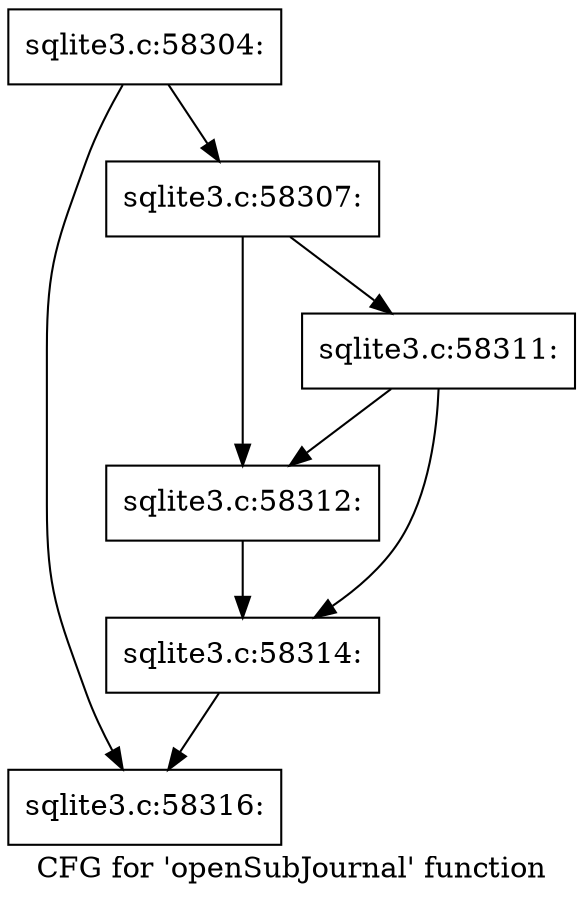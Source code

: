 digraph "CFG for 'openSubJournal' function" {
	label="CFG for 'openSubJournal' function";

	Node0x55c0f5cb5960 [shape=record,label="{sqlite3.c:58304:}"];
	Node0x55c0f5cb5960 -> Node0x55c0f7344c90;
	Node0x55c0f5cb5960 -> Node0x55c0f7344b80;
	Node0x55c0f7344b80 [shape=record,label="{sqlite3.c:58307:}"];
	Node0x55c0f7344b80 -> Node0x55c0f73466f0;
	Node0x55c0f7344b80 -> Node0x55c0f7346790;
	Node0x55c0f7346790 [shape=record,label="{sqlite3.c:58311:}"];
	Node0x55c0f7346790 -> Node0x55c0f73466f0;
	Node0x55c0f7346790 -> Node0x55c0f7346740;
	Node0x55c0f73466f0 [shape=record,label="{sqlite3.c:58312:}"];
	Node0x55c0f73466f0 -> Node0x55c0f7346740;
	Node0x55c0f7346740 [shape=record,label="{sqlite3.c:58314:}"];
	Node0x55c0f7346740 -> Node0x55c0f7344c90;
	Node0x55c0f7344c90 [shape=record,label="{sqlite3.c:58316:}"];
}
